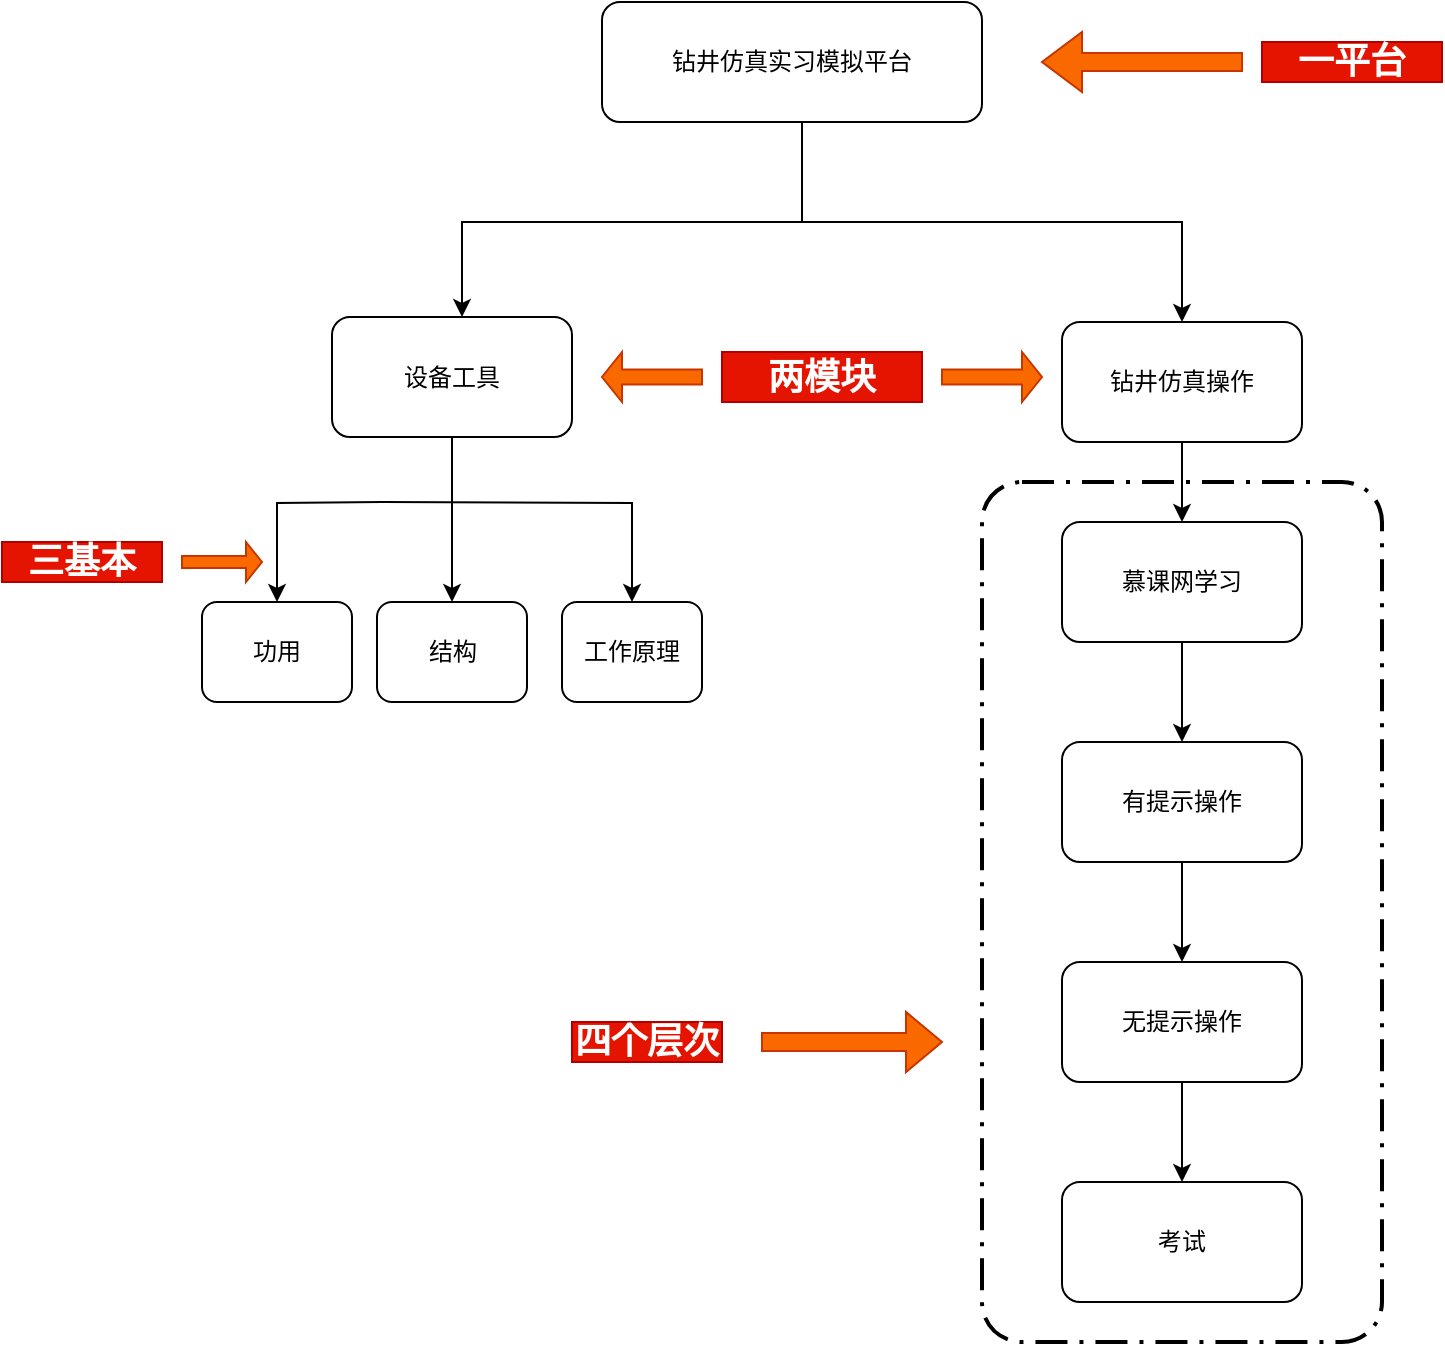 <mxfile version="13.8.8" type="github">
  <diagram id="gNJBUIknUm7onXBSN99n" name="Page-1">
    <mxGraphModel dx="1422" dy="762" grid="1" gridSize="10" guides="1" tooltips="1" connect="1" arrows="1" fold="1" page="1" pageScale="1" pageWidth="827" pageHeight="1169" math="0" shadow="0">
      <root>
        <mxCell id="0" />
        <mxCell id="1" parent="0" />
        <mxCell id="tz-tE8gGZg-E1r9jy68T-6" value="" style="edgeStyle=orthogonalEdgeStyle;rounded=0;orthogonalLoop=1;jettySize=auto;html=1;" edge="1" parent="1" target="tz-tE8gGZg-E1r9jy68T-5">
          <mxGeometry relative="1" as="geometry">
            <mxPoint x="440" y="150" as="sourcePoint" />
            <Array as="points">
              <mxPoint x="230" y="150" />
            </Array>
          </mxGeometry>
        </mxCell>
        <mxCell id="tz-tE8gGZg-E1r9jy68T-8" value="" style="edgeStyle=orthogonalEdgeStyle;rounded=0;orthogonalLoop=1;jettySize=auto;html=1;" edge="1" parent="1" source="tz-tE8gGZg-E1r9jy68T-1" target="tz-tE8gGZg-E1r9jy68T-7">
          <mxGeometry relative="1" as="geometry">
            <Array as="points">
              <mxPoint x="400" y="150" />
              <mxPoint x="590" y="150" />
            </Array>
          </mxGeometry>
        </mxCell>
        <mxCell id="tz-tE8gGZg-E1r9jy68T-1" value="钻井仿真实习模拟平台" style="rounded=1;whiteSpace=wrap;html=1;" vertex="1" parent="1">
          <mxGeometry x="300" y="40" width="190" height="60" as="geometry" />
        </mxCell>
        <mxCell id="tz-tE8gGZg-E1r9jy68T-10" value="" style="edgeStyle=orthogonalEdgeStyle;rounded=0;orthogonalLoop=1;jettySize=auto;html=1;" edge="1" parent="1" target="tz-tE8gGZg-E1r9jy68T-9">
          <mxGeometry relative="1" as="geometry">
            <mxPoint x="190" y="290" as="sourcePoint" />
          </mxGeometry>
        </mxCell>
        <mxCell id="tz-tE8gGZg-E1r9jy68T-12" value="" style="edgeStyle=orthogonalEdgeStyle;rounded=0;orthogonalLoop=1;jettySize=auto;html=1;" edge="1" parent="1" target="tz-tE8gGZg-E1r9jy68T-11">
          <mxGeometry relative="1" as="geometry">
            <mxPoint x="190" y="290" as="sourcePoint" />
          </mxGeometry>
        </mxCell>
        <mxCell id="tz-tE8gGZg-E1r9jy68T-14" value="" style="edgeStyle=orthogonalEdgeStyle;rounded=0;orthogonalLoop=1;jettySize=auto;html=1;" edge="1" parent="1" source="tz-tE8gGZg-E1r9jy68T-5" target="tz-tE8gGZg-E1r9jy68T-13">
          <mxGeometry relative="1" as="geometry" />
        </mxCell>
        <mxCell id="tz-tE8gGZg-E1r9jy68T-5" value="设备工具" style="whiteSpace=wrap;html=1;rounded=1;" vertex="1" parent="1">
          <mxGeometry x="165" y="197.5" width="120" height="60" as="geometry" />
        </mxCell>
        <mxCell id="tz-tE8gGZg-E1r9jy68T-16" value="" style="edgeStyle=orthogonalEdgeStyle;rounded=0;orthogonalLoop=1;jettySize=auto;html=1;" edge="1" parent="1" source="tz-tE8gGZg-E1r9jy68T-7" target="tz-tE8gGZg-E1r9jy68T-15">
          <mxGeometry relative="1" as="geometry" />
        </mxCell>
        <mxCell id="tz-tE8gGZg-E1r9jy68T-7" value="钻井仿真操作" style="whiteSpace=wrap;html=1;rounded=1;" vertex="1" parent="1">
          <mxGeometry x="530" y="200" width="120" height="60" as="geometry" />
        </mxCell>
        <mxCell id="tz-tE8gGZg-E1r9jy68T-9" value="功用" style="whiteSpace=wrap;html=1;rounded=1;" vertex="1" parent="1">
          <mxGeometry x="100" y="340" width="75" height="50" as="geometry" />
        </mxCell>
        <mxCell id="tz-tE8gGZg-E1r9jy68T-11" value="工作原理" style="whiteSpace=wrap;html=1;rounded=1;" vertex="1" parent="1">
          <mxGeometry x="280" y="340" width="70" height="50" as="geometry" />
        </mxCell>
        <mxCell id="tz-tE8gGZg-E1r9jy68T-13" value="结构" style="whiteSpace=wrap;html=1;rounded=1;" vertex="1" parent="1">
          <mxGeometry x="187.5" y="340" width="75" height="50" as="geometry" />
        </mxCell>
        <mxCell id="tz-tE8gGZg-E1r9jy68T-18" value="" style="edgeStyle=orthogonalEdgeStyle;rounded=0;orthogonalLoop=1;jettySize=auto;html=1;" edge="1" parent="1" source="tz-tE8gGZg-E1r9jy68T-15" target="tz-tE8gGZg-E1r9jy68T-17">
          <mxGeometry relative="1" as="geometry" />
        </mxCell>
        <mxCell id="tz-tE8gGZg-E1r9jy68T-15" value="慕课网学习" style="whiteSpace=wrap;html=1;rounded=1;" vertex="1" parent="1">
          <mxGeometry x="530" y="300" width="120" height="60" as="geometry" />
        </mxCell>
        <mxCell id="tz-tE8gGZg-E1r9jy68T-20" value="" style="edgeStyle=orthogonalEdgeStyle;rounded=0;orthogonalLoop=1;jettySize=auto;html=1;" edge="1" parent="1" source="tz-tE8gGZg-E1r9jy68T-17" target="tz-tE8gGZg-E1r9jy68T-19">
          <mxGeometry relative="1" as="geometry" />
        </mxCell>
        <mxCell id="tz-tE8gGZg-E1r9jy68T-17" value="有提示操作" style="whiteSpace=wrap;html=1;rounded=1;" vertex="1" parent="1">
          <mxGeometry x="530" y="410" width="120" height="60" as="geometry" />
        </mxCell>
        <mxCell id="tz-tE8gGZg-E1r9jy68T-22" value="" style="edgeStyle=orthogonalEdgeStyle;rounded=0;orthogonalLoop=1;jettySize=auto;html=1;" edge="1" parent="1" source="tz-tE8gGZg-E1r9jy68T-19" target="tz-tE8gGZg-E1r9jy68T-21">
          <mxGeometry relative="1" as="geometry" />
        </mxCell>
        <mxCell id="tz-tE8gGZg-E1r9jy68T-19" value="无提示操作" style="whiteSpace=wrap;html=1;rounded=1;" vertex="1" parent="1">
          <mxGeometry x="530" y="520" width="120" height="60" as="geometry" />
        </mxCell>
        <mxCell id="tz-tE8gGZg-E1r9jy68T-21" value="考试" style="whiteSpace=wrap;html=1;rounded=1;" vertex="1" parent="1">
          <mxGeometry x="530" y="630" width="120" height="60" as="geometry" />
        </mxCell>
        <mxCell id="tz-tE8gGZg-E1r9jy68T-23" value="&lt;h2&gt;一平台&lt;/h2&gt;" style="text;html=1;strokeColor=#B20000;fillColor=#e51400;align=center;verticalAlign=middle;whiteSpace=wrap;rounded=0;fontColor=#ffffff;" vertex="1" parent="1">
          <mxGeometry x="630" y="60" width="90" height="20" as="geometry" />
        </mxCell>
        <mxCell id="tz-tE8gGZg-E1r9jy68T-24" value="" style="shape=singleArrow;direction=west;whiteSpace=wrap;html=1;fillColor=#fa6800;strokeColor=#C73500;fontColor=#ffffff;" vertex="1" parent="1">
          <mxGeometry x="520" y="55" width="100" height="30" as="geometry" />
        </mxCell>
        <mxCell id="tz-tE8gGZg-E1r9jy68T-25" value="" style="shape=singleArrow;direction=west;whiteSpace=wrap;html=1;fillColor=#fa6800;strokeColor=#C73500;fontColor=#ffffff;" vertex="1" parent="1">
          <mxGeometry x="300" y="215" width="50" height="25" as="geometry" />
        </mxCell>
        <mxCell id="tz-tE8gGZg-E1r9jy68T-26" value="" style="shape=singleArrow;whiteSpace=wrap;html=1;fillColor=#fa6800;strokeColor=#C73500;fontColor=#ffffff;" vertex="1" parent="1">
          <mxGeometry x="470" y="215" width="50" height="25" as="geometry" />
        </mxCell>
        <mxCell id="tz-tE8gGZg-E1r9jy68T-28" value="&lt;h3&gt;&lt;font style=&quot;font-size: 18px&quot;&gt;两模块&lt;/font&gt;&lt;/h3&gt;" style="text;html=1;strokeColor=#B20000;fillColor=#e51400;align=center;verticalAlign=middle;whiteSpace=wrap;rounded=0;fontFamily=Verdana;fontColor=#ffffff;" vertex="1" parent="1">
          <mxGeometry x="360" y="215" width="100" height="25" as="geometry" />
        </mxCell>
        <mxCell id="tz-tE8gGZg-E1r9jy68T-34" value="&lt;h3&gt;&lt;font style=&quot;font-size: 18px&quot;&gt;三基本&lt;/font&gt;&lt;/h3&gt;" style="text;html=1;strokeColor=#B20000;fillColor=#e51400;align=center;verticalAlign=middle;whiteSpace=wrap;rounded=0;fontFamily=Verdana;fontColor=#ffffff;" vertex="1" parent="1">
          <mxGeometry y="310" width="80" height="20" as="geometry" />
        </mxCell>
        <mxCell id="tz-tE8gGZg-E1r9jy68T-35" value="" style="shape=singleArrow;whiteSpace=wrap;html=1;fontFamily=Verdana;fillColor=#fa6800;strokeColor=#C73500;fontColor=#ffffff;" vertex="1" parent="1">
          <mxGeometry x="90" y="310" width="40" height="20" as="geometry" />
        </mxCell>
        <mxCell id="tz-tE8gGZg-E1r9jy68T-36" value="" style="rounded=1;arcSize=10;dashed=1;strokeColor=#000000;fillColor=none;gradientColor=none;dashPattern=8 3 1 3;strokeWidth=2;fontFamily=Verdana;" vertex="1" parent="1">
          <mxGeometry x="490" y="280" width="200" height="430" as="geometry" />
        </mxCell>
        <mxCell id="tz-tE8gGZg-E1r9jy68T-37" value="&lt;h2&gt;四个层次&lt;/h2&gt;" style="text;html=1;strokeColor=#B20000;fillColor=#e51400;align=center;verticalAlign=middle;whiteSpace=wrap;rounded=0;fontFamily=Verdana;fontColor=#ffffff;" vertex="1" parent="1">
          <mxGeometry x="285" y="550" width="75" height="20" as="geometry" />
        </mxCell>
        <mxCell id="tz-tE8gGZg-E1r9jy68T-38" value="" style="shape=singleArrow;whiteSpace=wrap;html=1;fontFamily=Verdana;fillColor=#fa6800;strokeColor=#C73500;fontColor=#ffffff;" vertex="1" parent="1">
          <mxGeometry x="380" y="545" width="90" height="30" as="geometry" />
        </mxCell>
      </root>
    </mxGraphModel>
  </diagram>
</mxfile>
